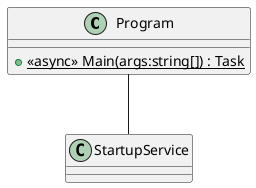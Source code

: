 @startuml
class Program {
    + {static} <<async>> Main(args:string[]) : Task
}
Program -- StartupService
@enduml
